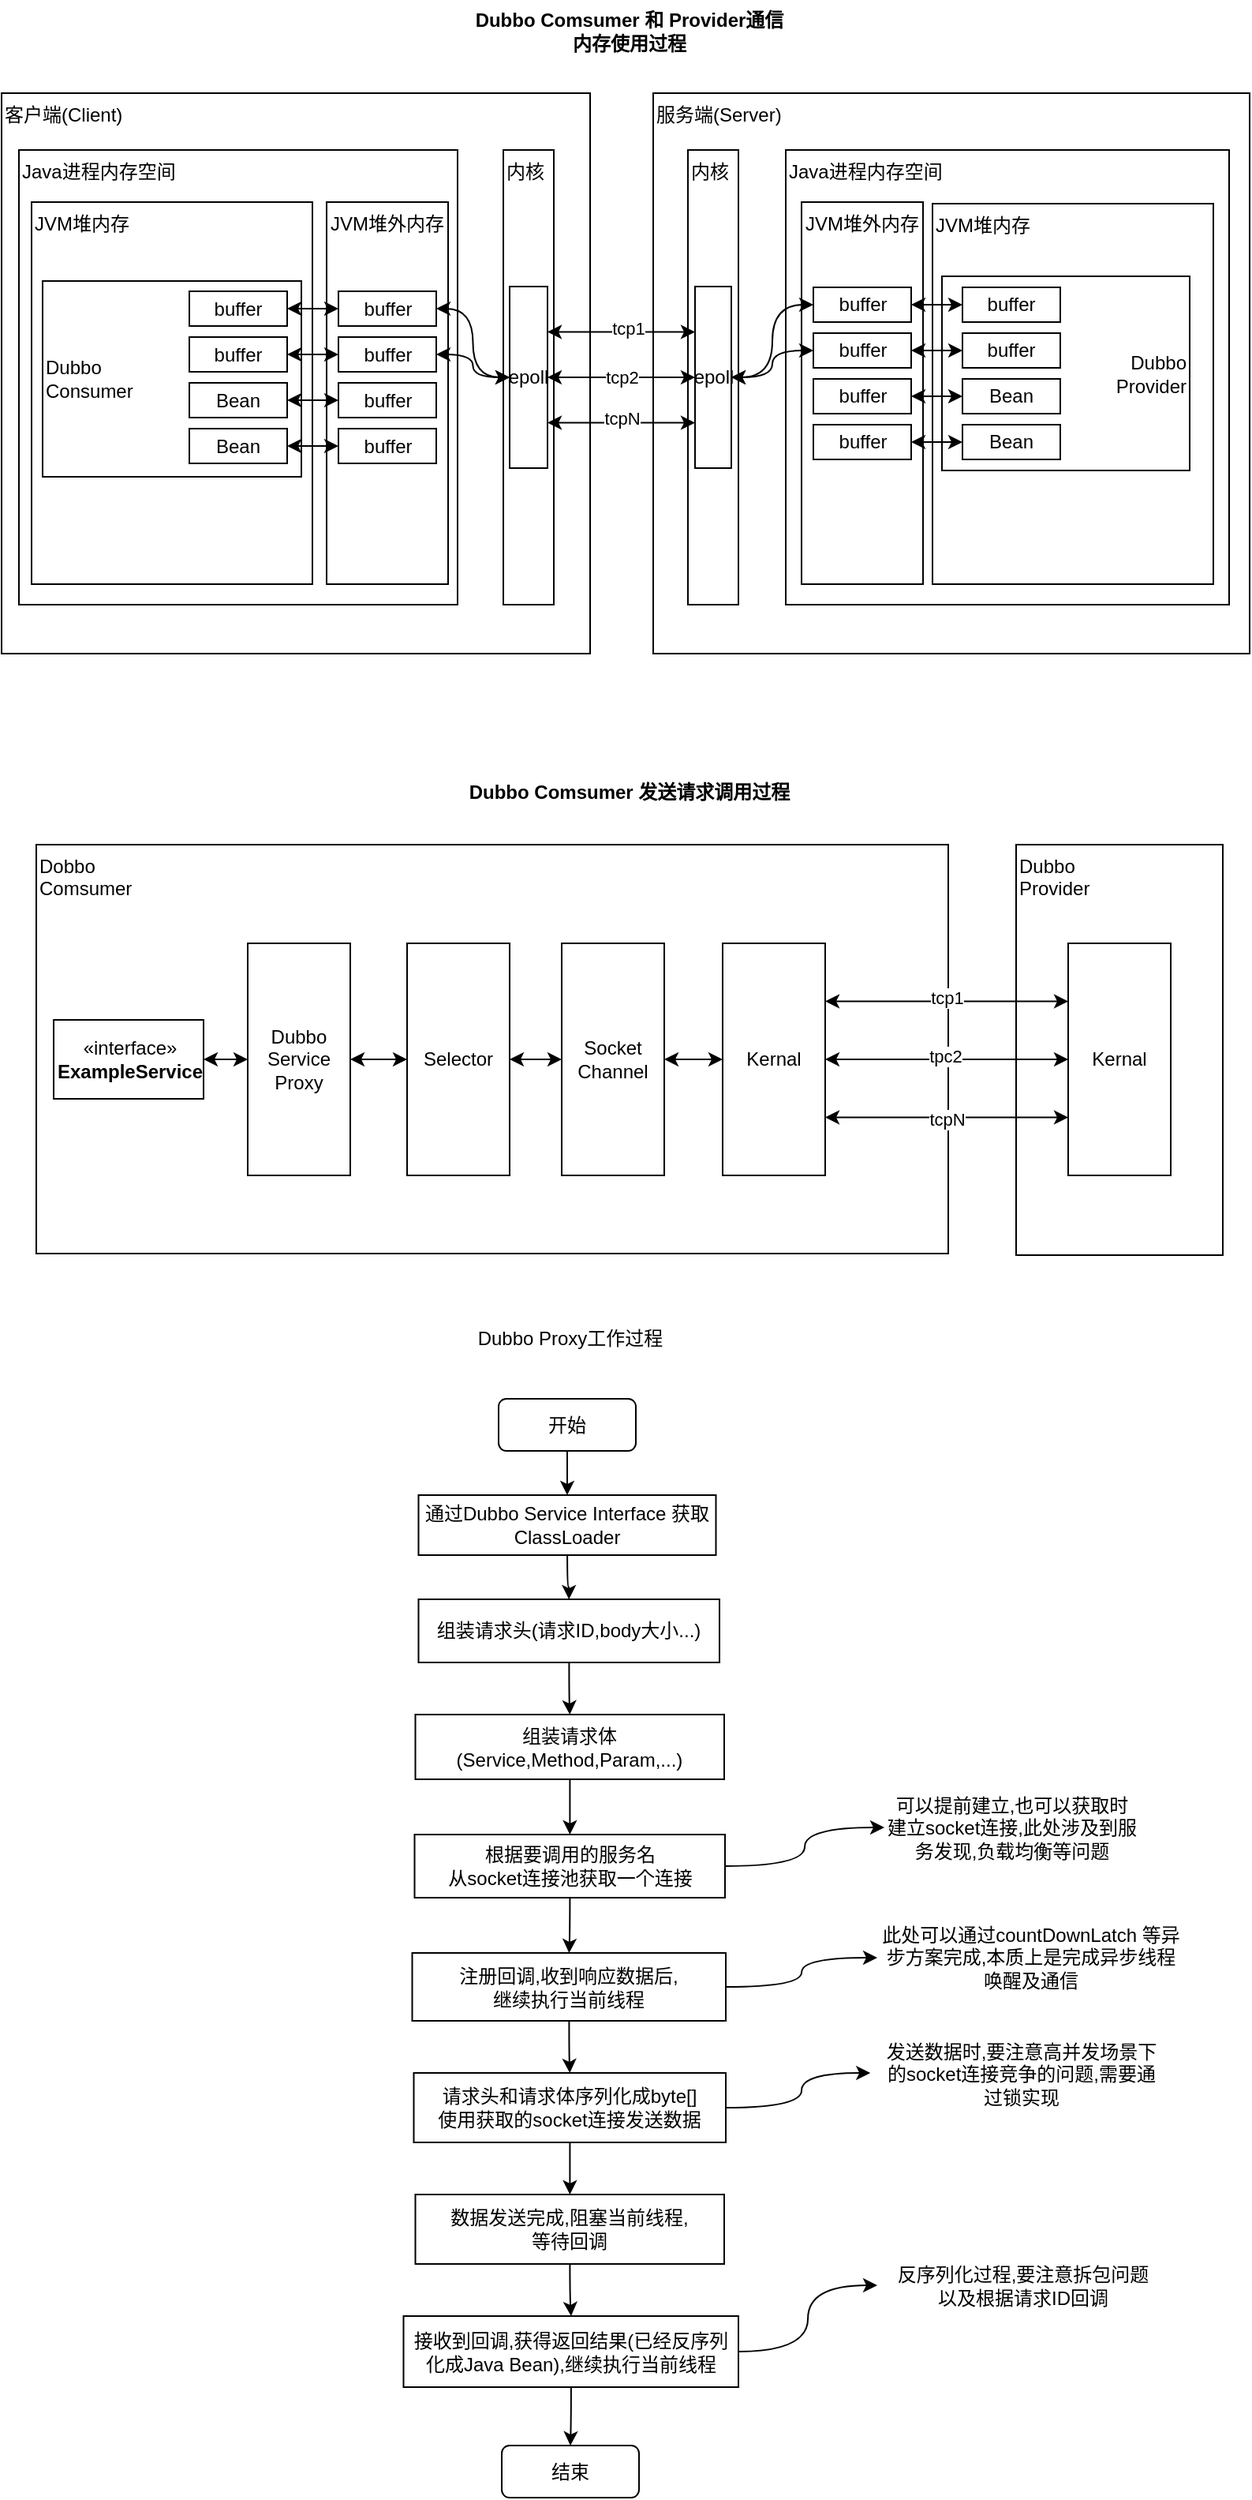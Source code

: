 <mxfile version="14.8.1" type="github">
  <diagram id="ik2H3Wdc5D8A9ganTzva" name="第 1 页">
    <mxGraphModel dx="951" dy="529" grid="0" gridSize="10" guides="1" tooltips="1" connect="1" arrows="1" fold="1" page="1" pageScale="1" pageWidth="827" pageHeight="1169" math="0" shadow="0">
      <root>
        <mxCell id="0" />
        <mxCell id="1" parent="0" />
        <mxCell id="Fjd8QmpVkTL5xjd4R_bE-1" value="客户端(Client)" style="rounded=0;whiteSpace=wrap;html=1;align=left;verticalAlign=top;" vertex="1" parent="1">
          <mxGeometry x="16" y="142" width="373" height="355" as="geometry" />
        </mxCell>
        <mxCell id="Fjd8QmpVkTL5xjd4R_bE-2" value="服务端(Server)" style="rounded=0;whiteSpace=wrap;html=1;align=left;verticalAlign=top;" vertex="1" parent="1">
          <mxGeometry x="429" y="142" width="378" height="355" as="geometry" />
        </mxCell>
        <mxCell id="Fjd8QmpVkTL5xjd4R_bE-3" value="Java进程内存空间" style="rounded=0;whiteSpace=wrap;html=1;align=left;verticalAlign=top;" vertex="1" parent="1">
          <mxGeometry x="27" y="178" width="278" height="288" as="geometry" />
        </mxCell>
        <mxCell id="Fjd8QmpVkTL5xjd4R_bE-4" value="内核" style="rounded=0;whiteSpace=wrap;html=1;align=left;verticalAlign=top;" vertex="1" parent="1">
          <mxGeometry x="334" y="178" width="32" height="288" as="geometry" />
        </mxCell>
        <mxCell id="Fjd8QmpVkTL5xjd4R_bE-5" value="内核" style="rounded=0;whiteSpace=wrap;html=1;align=left;verticalAlign=top;" vertex="1" parent="1">
          <mxGeometry x="451" y="178" width="32" height="288" as="geometry" />
        </mxCell>
        <mxCell id="Fjd8QmpVkTL5xjd4R_bE-6" value="Java进程内存空间" style="rounded=0;whiteSpace=wrap;html=1;align=left;verticalAlign=top;" vertex="1" parent="1">
          <mxGeometry x="513" y="178" width="281" height="288" as="geometry" />
        </mxCell>
        <mxCell id="Fjd8QmpVkTL5xjd4R_bE-9" value="epoll" style="rounded=0;whiteSpace=wrap;html=1;labelBackgroundColor=none;align=center;verticalAlign=middle;" vertex="1" parent="1">
          <mxGeometry x="338" y="264.5" width="24" height="115" as="geometry" />
        </mxCell>
        <mxCell id="Fjd8QmpVkTL5xjd4R_bE-83" style="edgeStyle=orthogonalEdgeStyle;curved=1;rounded=0;orthogonalLoop=1;jettySize=auto;html=1;entryX=1;entryY=0.25;entryDx=0;entryDy=0;startArrow=classic;startFill=1;exitX=0;exitY=0.25;exitDx=0;exitDy=0;" edge="1" parent="1" source="Fjd8QmpVkTL5xjd4R_bE-10" target="Fjd8QmpVkTL5xjd4R_bE-9">
          <mxGeometry relative="1" as="geometry" />
        </mxCell>
        <mxCell id="Fjd8QmpVkTL5xjd4R_bE-85" value="tcp1" style="edgeLabel;html=1;align=center;verticalAlign=middle;resizable=0;points=[];" vertex="1" connectable="0" parent="Fjd8QmpVkTL5xjd4R_bE-83">
          <mxGeometry x="-0.091" y="-3" relative="1" as="geometry">
            <mxPoint as="offset" />
          </mxGeometry>
        </mxCell>
        <mxCell id="Fjd8QmpVkTL5xjd4R_bE-84" style="edgeStyle=orthogonalEdgeStyle;curved=1;rounded=0;orthogonalLoop=1;jettySize=auto;html=1;entryX=1;entryY=0.75;entryDx=0;entryDy=0;startArrow=classic;startFill=1;exitX=0;exitY=0.75;exitDx=0;exitDy=0;" edge="1" parent="1" source="Fjd8QmpVkTL5xjd4R_bE-10" target="Fjd8QmpVkTL5xjd4R_bE-9">
          <mxGeometry relative="1" as="geometry" />
        </mxCell>
        <mxCell id="Fjd8QmpVkTL5xjd4R_bE-86" value="tcpN" style="edgeLabel;html=1;align=center;verticalAlign=middle;resizable=0;points=[];" vertex="1" connectable="0" parent="Fjd8QmpVkTL5xjd4R_bE-84">
          <mxGeometry x="0.009" y="-3" relative="1" as="geometry">
            <mxPoint as="offset" />
          </mxGeometry>
        </mxCell>
        <mxCell id="Fjd8QmpVkTL5xjd4R_bE-10" value="epoll" style="rounded=0;whiteSpace=wrap;html=1;labelBackgroundColor=none;align=center;verticalAlign=middle;" vertex="1" parent="1">
          <mxGeometry x="455.5" y="264.5" width="23" height="115" as="geometry" />
        </mxCell>
        <mxCell id="Fjd8QmpVkTL5xjd4R_bE-11" value="JVM堆内存" style="rounded=0;whiteSpace=wrap;html=1;labelBackgroundColor=none;align=left;verticalAlign=top;" vertex="1" parent="1">
          <mxGeometry x="35" y="211" width="178" height="242" as="geometry" />
        </mxCell>
        <mxCell id="Fjd8QmpVkTL5xjd4R_bE-12" value="JVM堆内存" style="rounded=0;whiteSpace=wrap;html=1;labelBackgroundColor=none;align=left;verticalAlign=top;" vertex="1" parent="1">
          <mxGeometry x="606" y="212" width="178" height="241" as="geometry" />
        </mxCell>
        <mxCell id="Fjd8QmpVkTL5xjd4R_bE-14" value="JVM堆外内存" style="rounded=0;whiteSpace=wrap;html=1;labelBackgroundColor=none;align=center;verticalAlign=top;" vertex="1" parent="1">
          <mxGeometry x="222" y="211" width="77" height="242" as="geometry" />
        </mxCell>
        <mxCell id="Fjd8QmpVkTL5xjd4R_bE-15" value="JVM堆外内存" style="rounded=0;whiteSpace=wrap;html=1;labelBackgroundColor=none;align=center;verticalAlign=top;" vertex="1" parent="1">
          <mxGeometry x="523" y="211" width="77" height="242" as="geometry" />
        </mxCell>
        <mxCell id="Fjd8QmpVkTL5xjd4R_bE-16" value="buffer" style="rounded=0;whiteSpace=wrap;html=1;labelBackgroundColor=none;align=center;verticalAlign=middle;" vertex="1" parent="1">
          <mxGeometry x="229.5" y="267.5" width="62" height="22" as="geometry" />
        </mxCell>
        <mxCell id="Fjd8QmpVkTL5xjd4R_bE-17" value="buffer" style="rounded=0;whiteSpace=wrap;html=1;labelBackgroundColor=none;align=center;verticalAlign=middle;" vertex="1" parent="1">
          <mxGeometry x="229.5" y="296.5" width="62" height="22" as="geometry" />
        </mxCell>
        <mxCell id="Fjd8QmpVkTL5xjd4R_bE-18" value="buffer" style="rounded=0;whiteSpace=wrap;html=1;labelBackgroundColor=none;align=center;verticalAlign=middle;" vertex="1" parent="1">
          <mxGeometry x="229.5" y="325.5" width="62" height="22" as="geometry" />
        </mxCell>
        <mxCell id="Fjd8QmpVkTL5xjd4R_bE-19" value="buffer" style="rounded=0;whiteSpace=wrap;html=1;labelBackgroundColor=none;align=center;verticalAlign=middle;" vertex="1" parent="1">
          <mxGeometry x="229.5" y="354.5" width="62" height="22" as="geometry" />
        </mxCell>
        <mxCell id="Fjd8QmpVkTL5xjd4R_bE-20" value="buffer" style="rounded=0;whiteSpace=wrap;html=1;labelBackgroundColor=none;align=center;verticalAlign=middle;" vertex="1" parent="1">
          <mxGeometry x="530.5" y="265" width="62" height="22" as="geometry" />
        </mxCell>
        <mxCell id="Fjd8QmpVkTL5xjd4R_bE-21" value="buffer" style="rounded=0;whiteSpace=wrap;html=1;labelBackgroundColor=none;align=center;verticalAlign=middle;" vertex="1" parent="1">
          <mxGeometry x="530.5" y="294" width="62" height="22" as="geometry" />
        </mxCell>
        <mxCell id="Fjd8QmpVkTL5xjd4R_bE-22" value="buffer" style="rounded=0;whiteSpace=wrap;html=1;labelBackgroundColor=none;align=center;verticalAlign=middle;" vertex="1" parent="1">
          <mxGeometry x="530.5" y="323" width="62" height="22" as="geometry" />
        </mxCell>
        <mxCell id="Fjd8QmpVkTL5xjd4R_bE-23" value="buffer" style="rounded=0;whiteSpace=wrap;html=1;labelBackgroundColor=none;align=center;verticalAlign=middle;" vertex="1" parent="1">
          <mxGeometry x="530.5" y="352" width="62" height="22" as="geometry" />
        </mxCell>
        <mxCell id="Fjd8QmpVkTL5xjd4R_bE-27" style="edgeStyle=orthogonalEdgeStyle;curved=1;rounded=0;orthogonalLoop=1;jettySize=auto;html=1;entryX=1;entryY=0.5;entryDx=0;entryDy=0;startArrow=classic;startFill=1;" edge="1" parent="1" source="Fjd8QmpVkTL5xjd4R_bE-9" target="Fjd8QmpVkTL5xjd4R_bE-16">
          <mxGeometry relative="1" as="geometry" />
        </mxCell>
        <mxCell id="Fjd8QmpVkTL5xjd4R_bE-28" style="edgeStyle=orthogonalEdgeStyle;curved=1;rounded=0;orthogonalLoop=1;jettySize=auto;html=1;entryX=1;entryY=0.5;entryDx=0;entryDy=0;startArrow=classic;startFill=1;" edge="1" parent="1" source="Fjd8QmpVkTL5xjd4R_bE-9" target="Fjd8QmpVkTL5xjd4R_bE-17">
          <mxGeometry relative="1" as="geometry" />
        </mxCell>
        <mxCell id="Fjd8QmpVkTL5xjd4R_bE-41" style="edgeStyle=orthogonalEdgeStyle;curved=1;rounded=0;orthogonalLoop=1;jettySize=auto;html=1;entryX=0;entryY=0.5;entryDx=0;entryDy=0;startArrow=classic;startFill=1;" edge="1" parent="1" source="Fjd8QmpVkTL5xjd4R_bE-10" target="Fjd8QmpVkTL5xjd4R_bE-20">
          <mxGeometry relative="1" as="geometry" />
        </mxCell>
        <mxCell id="Fjd8QmpVkTL5xjd4R_bE-42" style="edgeStyle=orthogonalEdgeStyle;curved=1;rounded=0;orthogonalLoop=1;jettySize=auto;html=1;entryX=0;entryY=0.5;entryDx=0;entryDy=0;startArrow=classic;startFill=1;" edge="1" parent="1" source="Fjd8QmpVkTL5xjd4R_bE-10" target="Fjd8QmpVkTL5xjd4R_bE-21">
          <mxGeometry relative="1" as="geometry" />
        </mxCell>
        <mxCell id="Fjd8QmpVkTL5xjd4R_bE-43" value="Dubbo&lt;br&gt;Consumer" style="rounded=0;whiteSpace=wrap;html=1;labelBackgroundColor=none;align=left;verticalAlign=middle;" vertex="1" parent="1">
          <mxGeometry x="42" y="261" width="164" height="124" as="geometry" />
        </mxCell>
        <mxCell id="Fjd8QmpVkTL5xjd4R_bE-29" value="buffer" style="rounded=0;whiteSpace=wrap;html=1;labelBackgroundColor=none;align=center;verticalAlign=middle;" vertex="1" parent="1">
          <mxGeometry x="135" y="267.5" width="62" height="22" as="geometry" />
        </mxCell>
        <mxCell id="Fjd8QmpVkTL5xjd4R_bE-30" value="buffer" style="rounded=0;whiteSpace=wrap;html=1;labelBackgroundColor=none;align=center;verticalAlign=middle;" vertex="1" parent="1">
          <mxGeometry x="135" y="296.5" width="62" height="22" as="geometry" />
        </mxCell>
        <mxCell id="Fjd8QmpVkTL5xjd4R_bE-31" value="Bean" style="rounded=0;whiteSpace=wrap;html=1;labelBackgroundColor=none;align=center;verticalAlign=middle;" vertex="1" parent="1">
          <mxGeometry x="135" y="325.5" width="62" height="22" as="geometry" />
        </mxCell>
        <mxCell id="Fjd8QmpVkTL5xjd4R_bE-32" value="Bean" style="rounded=0;whiteSpace=wrap;html=1;labelBackgroundColor=none;align=center;verticalAlign=middle;" vertex="1" parent="1">
          <mxGeometry x="135" y="354.5" width="62" height="22" as="geometry" />
        </mxCell>
        <mxCell id="Fjd8QmpVkTL5xjd4R_bE-33" style="edgeStyle=orthogonalEdgeStyle;curved=1;rounded=0;orthogonalLoop=1;jettySize=auto;html=1;startArrow=classic;startFill=1;" edge="1" parent="1" source="Fjd8QmpVkTL5xjd4R_bE-16" target="Fjd8QmpVkTL5xjd4R_bE-29">
          <mxGeometry relative="1" as="geometry" />
        </mxCell>
        <mxCell id="Fjd8QmpVkTL5xjd4R_bE-34" style="edgeStyle=orthogonalEdgeStyle;curved=1;rounded=0;orthogonalLoop=1;jettySize=auto;html=1;startArrow=classic;startFill=1;" edge="1" parent="1" source="Fjd8QmpVkTL5xjd4R_bE-17" target="Fjd8QmpVkTL5xjd4R_bE-30">
          <mxGeometry relative="1" as="geometry" />
        </mxCell>
        <mxCell id="Fjd8QmpVkTL5xjd4R_bE-44" value="Dubbo &lt;br&gt;Provider" style="rounded=0;whiteSpace=wrap;html=1;labelBackgroundColor=none;align=right;verticalAlign=middle;" vertex="1" parent="1">
          <mxGeometry x="612" y="258" width="157" height="123" as="geometry" />
        </mxCell>
        <mxCell id="Fjd8QmpVkTL5xjd4R_bE-35" value="buffer" style="rounded=0;whiteSpace=wrap;html=1;labelBackgroundColor=none;align=center;verticalAlign=middle;" vertex="1" parent="1">
          <mxGeometry x="625" y="265" width="62" height="22" as="geometry" />
        </mxCell>
        <mxCell id="Fjd8QmpVkTL5xjd4R_bE-36" value="buffer" style="rounded=0;whiteSpace=wrap;html=1;labelBackgroundColor=none;align=center;verticalAlign=middle;" vertex="1" parent="1">
          <mxGeometry x="625" y="294" width="62" height="22" as="geometry" />
        </mxCell>
        <mxCell id="Fjd8QmpVkTL5xjd4R_bE-37" value="Bean" style="rounded=0;whiteSpace=wrap;html=1;labelBackgroundColor=none;align=center;verticalAlign=middle;" vertex="1" parent="1">
          <mxGeometry x="625" y="323" width="62" height="22" as="geometry" />
        </mxCell>
        <mxCell id="Fjd8QmpVkTL5xjd4R_bE-38" value="Bean" style="rounded=0;whiteSpace=wrap;html=1;labelBackgroundColor=none;align=center;verticalAlign=middle;" vertex="1" parent="1">
          <mxGeometry x="625" y="352" width="62" height="22" as="geometry" />
        </mxCell>
        <mxCell id="Fjd8QmpVkTL5xjd4R_bE-39" style="edgeStyle=orthogonalEdgeStyle;curved=1;rounded=0;orthogonalLoop=1;jettySize=auto;html=1;entryX=0;entryY=0.5;entryDx=0;entryDy=0;startArrow=classic;startFill=1;" edge="1" parent="1" source="Fjd8QmpVkTL5xjd4R_bE-20" target="Fjd8QmpVkTL5xjd4R_bE-35">
          <mxGeometry relative="1" as="geometry" />
        </mxCell>
        <mxCell id="Fjd8QmpVkTL5xjd4R_bE-40" style="edgeStyle=orthogonalEdgeStyle;curved=1;rounded=0;orthogonalLoop=1;jettySize=auto;html=1;entryX=0;entryY=0.5;entryDx=0;entryDy=0;startArrow=classic;startFill=1;" edge="1" parent="1" source="Fjd8QmpVkTL5xjd4R_bE-21" target="Fjd8QmpVkTL5xjd4R_bE-36">
          <mxGeometry relative="1" as="geometry" />
        </mxCell>
        <mxCell id="Fjd8QmpVkTL5xjd4R_bE-45" style="edgeStyle=orthogonalEdgeStyle;curved=1;rounded=0;orthogonalLoop=1;jettySize=auto;html=1;entryX=1;entryY=0.5;entryDx=0;entryDy=0;startArrow=classic;startFill=1;" edge="1" parent="1" source="Fjd8QmpVkTL5xjd4R_bE-18" target="Fjd8QmpVkTL5xjd4R_bE-31">
          <mxGeometry relative="1" as="geometry" />
        </mxCell>
        <mxCell id="Fjd8QmpVkTL5xjd4R_bE-46" style="edgeStyle=orthogonalEdgeStyle;curved=1;rounded=0;orthogonalLoop=1;jettySize=auto;html=1;entryX=1;entryY=0.5;entryDx=0;entryDy=0;startArrow=classic;startFill=1;" edge="1" parent="1" source="Fjd8QmpVkTL5xjd4R_bE-19" target="Fjd8QmpVkTL5xjd4R_bE-32">
          <mxGeometry relative="1" as="geometry" />
        </mxCell>
        <mxCell id="Fjd8QmpVkTL5xjd4R_bE-47" style="edgeStyle=orthogonalEdgeStyle;curved=1;rounded=0;orthogonalLoop=1;jettySize=auto;html=1;entryX=0;entryY=0.5;entryDx=0;entryDy=0;startArrow=classic;startFill=1;" edge="1" parent="1" source="Fjd8QmpVkTL5xjd4R_bE-22" target="Fjd8QmpVkTL5xjd4R_bE-37">
          <mxGeometry relative="1" as="geometry" />
        </mxCell>
        <mxCell id="Fjd8QmpVkTL5xjd4R_bE-48" style="edgeStyle=orthogonalEdgeStyle;curved=1;rounded=0;orthogonalLoop=1;jettySize=auto;html=1;startArrow=classic;startFill=1;" edge="1" parent="1" source="Fjd8QmpVkTL5xjd4R_bE-23" target="Fjd8QmpVkTL5xjd4R_bE-38">
          <mxGeometry relative="1" as="geometry" />
        </mxCell>
        <mxCell id="Fjd8QmpVkTL5xjd4R_bE-49" value="Dubbo Comsumer 和 Provider通信&lt;br&gt;内存使用过程" style="text;html=1;strokeColor=none;fillColor=none;align=center;verticalAlign=middle;whiteSpace=wrap;rounded=0;labelBackgroundColor=none;fontStyle=1" vertex="1" parent="1">
          <mxGeometry x="282" y="83" width="264" height="39" as="geometry" />
        </mxCell>
        <mxCell id="Fjd8QmpVkTL5xjd4R_bE-50" value="Dubbo Comsumer 发送请求调用过程" style="text;html=1;strokeColor=none;fillColor=none;align=center;verticalAlign=middle;whiteSpace=wrap;rounded=0;labelBackgroundColor=none;fontStyle=1" vertex="1" parent="1">
          <mxGeometry x="296" y="575" width="236" height="20" as="geometry" />
        </mxCell>
        <mxCell id="Fjd8QmpVkTL5xjd4R_bE-51" value="Dobbo&lt;br&gt;Comsumer" style="rounded=0;whiteSpace=wrap;html=1;labelBackgroundColor=none;align=left;verticalAlign=top;" vertex="1" parent="1">
          <mxGeometry x="38" y="618" width="578" height="259" as="geometry" />
        </mxCell>
        <mxCell id="Fjd8QmpVkTL5xjd4R_bE-71" style="edgeStyle=orthogonalEdgeStyle;curved=1;rounded=0;orthogonalLoop=1;jettySize=auto;html=1;entryX=0;entryY=0.5;entryDx=0;entryDy=0;startArrow=classic;startFill=1;" edge="1" parent="1" source="Fjd8QmpVkTL5xjd4R_bE-52" target="Fjd8QmpVkTL5xjd4R_bE-70">
          <mxGeometry relative="1" as="geometry" />
        </mxCell>
        <mxCell id="Fjd8QmpVkTL5xjd4R_bE-52" value="«interface»&lt;br&gt;&lt;b&gt;ExampleService&lt;/b&gt;" style="html=1;labelBackgroundColor=none;align=center;verticalAlign=middle;" vertex="1" parent="1">
          <mxGeometry x="49" y="729" width="95" height="50" as="geometry" />
        </mxCell>
        <mxCell id="Fjd8QmpVkTL5xjd4R_bE-74" style="edgeStyle=orthogonalEdgeStyle;curved=1;rounded=0;orthogonalLoop=1;jettySize=auto;html=1;entryX=0;entryY=0.5;entryDx=0;entryDy=0;startArrow=classic;startFill=1;" edge="1" parent="1" source="Fjd8QmpVkTL5xjd4R_bE-70" target="Fjd8QmpVkTL5xjd4R_bE-73">
          <mxGeometry relative="1" as="geometry" />
        </mxCell>
        <mxCell id="Fjd8QmpVkTL5xjd4R_bE-70" value="Dubbo&lt;br&gt;Service&lt;br&gt;Proxy" style="rounded=0;whiteSpace=wrap;html=1;labelBackgroundColor=none;align=center;verticalAlign=middle;" vertex="1" parent="1">
          <mxGeometry x="172" y="680.5" width="65" height="147" as="geometry" />
        </mxCell>
        <mxCell id="Fjd8QmpVkTL5xjd4R_bE-76" style="edgeStyle=orthogonalEdgeStyle;curved=1;rounded=0;orthogonalLoop=1;jettySize=auto;html=1;entryX=0;entryY=0.5;entryDx=0;entryDy=0;startArrow=classic;startFill=1;" edge="1" parent="1" source="Fjd8QmpVkTL5xjd4R_bE-73" target="Fjd8QmpVkTL5xjd4R_bE-75">
          <mxGeometry relative="1" as="geometry" />
        </mxCell>
        <mxCell id="Fjd8QmpVkTL5xjd4R_bE-73" value="Selector" style="rounded=0;whiteSpace=wrap;html=1;labelBackgroundColor=none;align=center;verticalAlign=middle;" vertex="1" parent="1">
          <mxGeometry x="273" y="680.5" width="65" height="147" as="geometry" />
        </mxCell>
        <mxCell id="Fjd8QmpVkTL5xjd4R_bE-89" style="edgeStyle=orthogonalEdgeStyle;curved=1;rounded=0;orthogonalLoop=1;jettySize=auto;html=1;entryX=0;entryY=0.5;entryDx=0;entryDy=0;startArrow=classic;startFill=1;" edge="1" parent="1" source="Fjd8QmpVkTL5xjd4R_bE-75" target="Fjd8QmpVkTL5xjd4R_bE-78">
          <mxGeometry relative="1" as="geometry" />
        </mxCell>
        <mxCell id="Fjd8QmpVkTL5xjd4R_bE-75" value="Socket&lt;br&gt;Channel" style="rounded=0;whiteSpace=wrap;html=1;labelBackgroundColor=none;align=center;verticalAlign=middle;" vertex="1" parent="1">
          <mxGeometry x="371" y="680.5" width="65" height="147" as="geometry" />
        </mxCell>
        <mxCell id="Fjd8QmpVkTL5xjd4R_bE-78" value="Kernal" style="rounded=0;whiteSpace=wrap;html=1;labelBackgroundColor=none;align=center;verticalAlign=middle;" vertex="1" parent="1">
          <mxGeometry x="473" y="680.5" width="65" height="147" as="geometry" />
        </mxCell>
        <mxCell id="Fjd8QmpVkTL5xjd4R_bE-81" value="Dubbo&lt;br&gt;Provider" style="rounded=0;whiteSpace=wrap;html=1;labelBackgroundColor=none;align=left;verticalAlign=top;" vertex="1" parent="1">
          <mxGeometry x="659" y="618" width="131" height="260" as="geometry" />
        </mxCell>
        <mxCell id="Fjd8QmpVkTL5xjd4R_bE-82" value="Kernal" style="rounded=0;whiteSpace=wrap;html=1;labelBackgroundColor=none;align=center;verticalAlign=middle;" vertex="1" parent="1">
          <mxGeometry x="692" y="680.5" width="65" height="147" as="geometry" />
        </mxCell>
        <mxCell id="Fjd8QmpVkTL5xjd4R_bE-7" style="edgeStyle=orthogonalEdgeStyle;rounded=0;orthogonalLoop=1;jettySize=auto;html=1;entryX=0;entryY=0.5;entryDx=0;entryDy=0;startArrow=classic;startFill=1;exitX=1;exitY=0.5;exitDx=0;exitDy=0;" edge="1" parent="1" source="Fjd8QmpVkTL5xjd4R_bE-9" target="Fjd8QmpVkTL5xjd4R_bE-10">
          <mxGeometry relative="1" as="geometry" />
        </mxCell>
        <mxCell id="Fjd8QmpVkTL5xjd4R_bE-88" value="tcp2" style="edgeLabel;html=1;align=center;verticalAlign=middle;resizable=0;points=[];" vertex="1" connectable="0" parent="Fjd8QmpVkTL5xjd4R_bE-7">
          <mxGeometry x="-0.009" relative="1" as="geometry">
            <mxPoint as="offset" />
          </mxGeometry>
        </mxCell>
        <mxCell id="Fjd8QmpVkTL5xjd4R_bE-90" style="edgeStyle=orthogonalEdgeStyle;curved=1;rounded=0;orthogonalLoop=1;jettySize=auto;html=1;entryX=0;entryY=0.5;entryDx=0;entryDy=0;startArrow=classic;startFill=1;" edge="1" parent="1" source="Fjd8QmpVkTL5xjd4R_bE-78" target="Fjd8QmpVkTL5xjd4R_bE-82">
          <mxGeometry relative="1" as="geometry" />
        </mxCell>
        <mxCell id="Fjd8QmpVkTL5xjd4R_bE-91" value="tpc2" style="edgeLabel;html=1;align=center;verticalAlign=middle;resizable=0;points=[];" vertex="1" connectable="0" parent="Fjd8QmpVkTL5xjd4R_bE-90">
          <mxGeometry x="0.104" y="2" relative="1" as="geometry">
            <mxPoint x="-9" as="offset" />
          </mxGeometry>
        </mxCell>
        <mxCell id="Fjd8QmpVkTL5xjd4R_bE-92" style="edgeStyle=orthogonalEdgeStyle;curved=1;rounded=0;orthogonalLoop=1;jettySize=auto;html=1;entryX=0;entryY=0.25;entryDx=0;entryDy=0;startArrow=classic;startFill=1;exitX=1;exitY=0.25;exitDx=0;exitDy=0;" edge="1" parent="1" source="Fjd8QmpVkTL5xjd4R_bE-78" target="Fjd8QmpVkTL5xjd4R_bE-82">
          <mxGeometry relative="1" as="geometry" />
        </mxCell>
        <mxCell id="Fjd8QmpVkTL5xjd4R_bE-94" value="tcp1" style="edgeLabel;html=1;align=center;verticalAlign=middle;resizable=0;points=[];" vertex="1" connectable="0" parent="Fjd8QmpVkTL5xjd4R_bE-92">
          <mxGeometry y="3" relative="1" as="geometry">
            <mxPoint as="offset" />
          </mxGeometry>
        </mxCell>
        <mxCell id="Fjd8QmpVkTL5xjd4R_bE-93" style="edgeStyle=orthogonalEdgeStyle;curved=1;rounded=0;orthogonalLoop=1;jettySize=auto;html=1;entryX=0;entryY=0.75;entryDx=0;entryDy=0;startArrow=classic;startFill=1;exitX=1;exitY=0.75;exitDx=0;exitDy=0;" edge="1" parent="1" source="Fjd8QmpVkTL5xjd4R_bE-78" target="Fjd8QmpVkTL5xjd4R_bE-82">
          <mxGeometry relative="1" as="geometry" />
        </mxCell>
        <mxCell id="Fjd8QmpVkTL5xjd4R_bE-95" value="tcpN" style="edgeLabel;html=1;align=center;verticalAlign=middle;resizable=0;points=[];" vertex="1" connectable="0" parent="Fjd8QmpVkTL5xjd4R_bE-93">
          <mxGeometry y="-1" relative="1" as="geometry">
            <mxPoint as="offset" />
          </mxGeometry>
        </mxCell>
        <mxCell id="Fjd8QmpVkTL5xjd4R_bE-96" value="Dubbo Proxy工作过程" style="text;html=1;strokeColor=none;fillColor=none;align=center;verticalAlign=middle;whiteSpace=wrap;rounded=0;labelBackgroundColor=none;" vertex="1" parent="1">
          <mxGeometry x="200" y="914" width="353" height="33" as="geometry" />
        </mxCell>
        <mxCell id="Fjd8QmpVkTL5xjd4R_bE-109" style="edgeStyle=orthogonalEdgeStyle;curved=1;rounded=0;orthogonalLoop=1;jettySize=auto;html=1;entryX=0.5;entryY=0;entryDx=0;entryDy=0;startArrow=none;startFill=0;" edge="1" parent="1" source="Fjd8QmpVkTL5xjd4R_bE-99" target="Fjd8QmpVkTL5xjd4R_bE-100">
          <mxGeometry relative="1" as="geometry" />
        </mxCell>
        <mxCell id="Fjd8QmpVkTL5xjd4R_bE-99" value="开始" style="rounded=1;whiteSpace=wrap;html=1;labelBackgroundColor=none;align=center;verticalAlign=middle;" vertex="1" parent="1">
          <mxGeometry x="331" y="969" width="87" height="33" as="geometry" />
        </mxCell>
        <mxCell id="Fjd8QmpVkTL5xjd4R_bE-110" style="edgeStyle=orthogonalEdgeStyle;curved=1;rounded=0;orthogonalLoop=1;jettySize=auto;html=1;entryX=0.5;entryY=0;entryDx=0;entryDy=0;startArrow=none;startFill=0;" edge="1" parent="1" source="Fjd8QmpVkTL5xjd4R_bE-100" target="Fjd8QmpVkTL5xjd4R_bE-101">
          <mxGeometry relative="1" as="geometry" />
        </mxCell>
        <mxCell id="Fjd8QmpVkTL5xjd4R_bE-100" value="通过Dubbo Service Interface 获取 ClassLoader" style="rounded=0;whiteSpace=wrap;html=1;labelBackgroundColor=none;align=center;verticalAlign=middle;" vertex="1" parent="1">
          <mxGeometry x="280.25" y="1030" width="188.5" height="38" as="geometry" />
        </mxCell>
        <mxCell id="Fjd8QmpVkTL5xjd4R_bE-111" style="edgeStyle=orthogonalEdgeStyle;curved=1;rounded=0;orthogonalLoop=1;jettySize=auto;html=1;entryX=0.5;entryY=0;entryDx=0;entryDy=0;startArrow=none;startFill=0;" edge="1" parent="1" source="Fjd8QmpVkTL5xjd4R_bE-101" target="Fjd8QmpVkTL5xjd4R_bE-102">
          <mxGeometry relative="1" as="geometry" />
        </mxCell>
        <mxCell id="Fjd8QmpVkTL5xjd4R_bE-101" value="组装请求头(请求ID,body大小...)" style="rounded=0;whiteSpace=wrap;html=1;labelBackgroundColor=none;align=center;verticalAlign=middle;" vertex="1" parent="1">
          <mxGeometry x="280.25" y="1096" width="190.75" height="40" as="geometry" />
        </mxCell>
        <mxCell id="Fjd8QmpVkTL5xjd4R_bE-108" style="edgeStyle=orthogonalEdgeStyle;curved=1;rounded=0;orthogonalLoop=1;jettySize=auto;html=1;startArrow=none;startFill=0;exitX=1;exitY=0.5;exitDx=0;exitDy=0;" edge="1" parent="1" source="Fjd8QmpVkTL5xjd4R_bE-103" target="Fjd8QmpVkTL5xjd4R_bE-107">
          <mxGeometry relative="1" as="geometry" />
        </mxCell>
        <mxCell id="Fjd8QmpVkTL5xjd4R_bE-112" style="edgeStyle=orthogonalEdgeStyle;curved=1;rounded=0;orthogonalLoop=1;jettySize=auto;html=1;startArrow=none;startFill=0;" edge="1" parent="1" source="Fjd8QmpVkTL5xjd4R_bE-102" target="Fjd8QmpVkTL5xjd4R_bE-103">
          <mxGeometry relative="1" as="geometry" />
        </mxCell>
        <mxCell id="Fjd8QmpVkTL5xjd4R_bE-102" value="组装请求体(Service,Method,Param,...)" style="rounded=0;whiteSpace=wrap;html=1;labelBackgroundColor=none;align=center;verticalAlign=middle;" vertex="1" parent="1">
          <mxGeometry x="278.25" y="1169" width="195.75" height="41" as="geometry" />
        </mxCell>
        <mxCell id="Fjd8QmpVkTL5xjd4R_bE-113" style="edgeStyle=orthogonalEdgeStyle;curved=1;rounded=0;orthogonalLoop=1;jettySize=auto;html=1;startArrow=none;startFill=0;" edge="1" parent="1" source="Fjd8QmpVkTL5xjd4R_bE-103" target="Fjd8QmpVkTL5xjd4R_bE-105">
          <mxGeometry relative="1" as="geometry" />
        </mxCell>
        <mxCell id="Fjd8QmpVkTL5xjd4R_bE-103" value="根据要调用的服务名&lt;br&gt;从socket连接池获取一个连接" style="rounded=0;whiteSpace=wrap;html=1;labelBackgroundColor=none;align=center;verticalAlign=middle;" vertex="1" parent="1">
          <mxGeometry x="277.75" y="1245" width="196.75" height="40" as="geometry" />
        </mxCell>
        <mxCell id="Fjd8QmpVkTL5xjd4R_bE-115" style="edgeStyle=orthogonalEdgeStyle;curved=1;rounded=0;orthogonalLoop=1;jettySize=auto;html=1;startArrow=none;startFill=0;" edge="1" parent="1" source="Fjd8QmpVkTL5xjd4R_bE-104" target="Fjd8QmpVkTL5xjd4R_bE-106">
          <mxGeometry relative="1" as="geometry" />
        </mxCell>
        <mxCell id="Fjd8QmpVkTL5xjd4R_bE-124" style="edgeStyle=orthogonalEdgeStyle;curved=1;rounded=0;orthogonalLoop=1;jettySize=auto;html=1;entryX=-0.024;entryY=0.485;entryDx=0;entryDy=0;entryPerimeter=0;startArrow=none;startFill=0;" edge="1" parent="1" source="Fjd8QmpVkTL5xjd4R_bE-104" target="Fjd8QmpVkTL5xjd4R_bE-123">
          <mxGeometry relative="1" as="geometry" />
        </mxCell>
        <mxCell id="Fjd8QmpVkTL5xjd4R_bE-104" value="请求头和请求体序列化成byte[]&lt;br&gt;使用获取的socket连接发送数据" style="rounded=0;whiteSpace=wrap;html=1;labelBackgroundColor=none;align=center;verticalAlign=middle;" vertex="1" parent="1">
          <mxGeometry x="277.25" y="1396" width="197.75" height="44" as="geometry" />
        </mxCell>
        <mxCell id="Fjd8QmpVkTL5xjd4R_bE-114" style="edgeStyle=orthogonalEdgeStyle;curved=1;rounded=0;orthogonalLoop=1;jettySize=auto;html=1;entryX=0.5;entryY=0;entryDx=0;entryDy=0;startArrow=none;startFill=0;" edge="1" parent="1" source="Fjd8QmpVkTL5xjd4R_bE-105" target="Fjd8QmpVkTL5xjd4R_bE-104">
          <mxGeometry relative="1" as="geometry" />
        </mxCell>
        <mxCell id="Fjd8QmpVkTL5xjd4R_bE-122" style="edgeStyle=orthogonalEdgeStyle;curved=1;rounded=0;orthogonalLoop=1;jettySize=auto;html=1;entryX=0;entryY=0.5;entryDx=0;entryDy=0;startArrow=none;startFill=0;" edge="1" parent="1" source="Fjd8QmpVkTL5xjd4R_bE-105" target="Fjd8QmpVkTL5xjd4R_bE-121">
          <mxGeometry relative="1" as="geometry" />
        </mxCell>
        <mxCell id="Fjd8QmpVkTL5xjd4R_bE-105" value="注册回调,收到响应数据后,&lt;br&gt;继续执行当前线程" style="rounded=0;whiteSpace=wrap;html=1;labelBackgroundColor=none;align=center;verticalAlign=middle;" vertex="1" parent="1">
          <mxGeometry x="276.25" y="1320" width="198.75" height="43" as="geometry" />
        </mxCell>
        <mxCell id="Fjd8QmpVkTL5xjd4R_bE-117" style="edgeStyle=orthogonalEdgeStyle;curved=1;rounded=0;orthogonalLoop=1;jettySize=auto;html=1;startArrow=none;startFill=0;" edge="1" parent="1" source="Fjd8QmpVkTL5xjd4R_bE-106" target="Fjd8QmpVkTL5xjd4R_bE-116">
          <mxGeometry relative="1" as="geometry" />
        </mxCell>
        <mxCell id="Fjd8QmpVkTL5xjd4R_bE-106" value="数据发送完成,阻塞当前线程,&lt;br&gt;等待回调" style="rounded=0;whiteSpace=wrap;html=1;labelBackgroundColor=none;align=center;verticalAlign=middle;" vertex="1" parent="1">
          <mxGeometry x="278.25" y="1473" width="195.75" height="44" as="geometry" />
        </mxCell>
        <mxCell id="Fjd8QmpVkTL5xjd4R_bE-107" value="可以提前建立,也可以获取时建立socket连接,此处涉及到服务发现,负载均衡等问题" style="text;html=1;strokeColor=none;fillColor=none;align=center;verticalAlign=middle;whiteSpace=wrap;rounded=0;labelBackgroundColor=none;" vertex="1" parent="1">
          <mxGeometry x="575.5" y="1220" width="161" height="41" as="geometry" />
        </mxCell>
        <mxCell id="Fjd8QmpVkTL5xjd4R_bE-120" style="edgeStyle=orthogonalEdgeStyle;curved=1;rounded=0;orthogonalLoop=1;jettySize=auto;html=1;startArrow=none;startFill=0;" edge="1" parent="1" source="Fjd8QmpVkTL5xjd4R_bE-116" target="Fjd8QmpVkTL5xjd4R_bE-119">
          <mxGeometry relative="1" as="geometry" />
        </mxCell>
        <mxCell id="Fjd8QmpVkTL5xjd4R_bE-126" style="edgeStyle=orthogonalEdgeStyle;curved=1;rounded=0;orthogonalLoop=1;jettySize=auto;html=1;entryX=0;entryY=0.5;entryDx=0;entryDy=0;startArrow=none;startFill=0;" edge="1" parent="1" source="Fjd8QmpVkTL5xjd4R_bE-116" target="Fjd8QmpVkTL5xjd4R_bE-125">
          <mxGeometry relative="1" as="geometry" />
        </mxCell>
        <mxCell id="Fjd8QmpVkTL5xjd4R_bE-116" value="接收到回调,获得返回结果(已经反序列化成Java Bean),继续执行当前线程" style="rounded=0;whiteSpace=wrap;html=1;labelBackgroundColor=none;align=center;verticalAlign=middle;" vertex="1" parent="1">
          <mxGeometry x="270.75" y="1550" width="212.25" height="45" as="geometry" />
        </mxCell>
        <mxCell id="Fjd8QmpVkTL5xjd4R_bE-119" value="结束" style="rounded=1;whiteSpace=wrap;html=1;labelBackgroundColor=none;align=center;verticalAlign=middle;" vertex="1" parent="1">
          <mxGeometry x="333" y="1632" width="87" height="33" as="geometry" />
        </mxCell>
        <mxCell id="Fjd8QmpVkTL5xjd4R_bE-121" value="此处可以通过countDownLatch 等异步方案完成,本质上是完成异步线程唤醒及通信" style="text;html=1;strokeColor=none;fillColor=none;align=center;verticalAlign=middle;whiteSpace=wrap;rounded=0;labelBackgroundColor=none;" vertex="1" parent="1">
          <mxGeometry x="571" y="1295" width="195" height="56" as="geometry" />
        </mxCell>
        <mxCell id="Fjd8QmpVkTL5xjd4R_bE-123" value="发送数据时,要注意高并发场景下的socket连接竞争的问题,需要通过锁实现" style="text;html=1;strokeColor=none;fillColor=none;align=center;verticalAlign=middle;whiteSpace=wrap;rounded=0;labelBackgroundColor=none;" vertex="1" parent="1">
          <mxGeometry x="571" y="1380" width="183" height="33" as="geometry" />
        </mxCell>
        <mxCell id="Fjd8QmpVkTL5xjd4R_bE-125" value="反序列化过程,要注意拆包问题&lt;br&gt;以及根据请求ID回调" style="text;html=1;strokeColor=none;fillColor=none;align=center;verticalAlign=middle;whiteSpace=wrap;rounded=0;labelBackgroundColor=none;" vertex="1" parent="1">
          <mxGeometry x="571" y="1511" width="185" height="39" as="geometry" />
        </mxCell>
      </root>
    </mxGraphModel>
  </diagram>
</mxfile>
